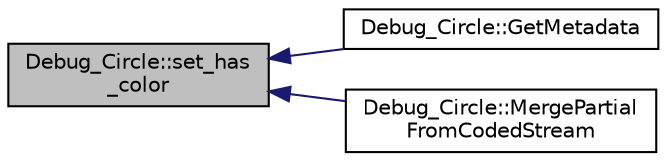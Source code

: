 digraph "Debug_Circle::set_has_color"
{
 // INTERACTIVE_SVG=YES
  edge [fontname="Helvetica",fontsize="10",labelfontname="Helvetica",labelfontsize="10"];
  node [fontname="Helvetica",fontsize="10",shape=record];
  rankdir="LR";
  Node1 [label="Debug_Circle::set_has\l_color",height=0.2,width=0.4,color="black", fillcolor="grey75", style="filled", fontcolor="black"];
  Node1 -> Node2 [dir="back",color="midnightblue",fontsize="10",style="solid",fontname="Helvetica"];
  Node2 [label="Debug_Circle::GetMetadata",height=0.2,width=0.4,color="black", fillcolor="white", style="filled",URL="$d0/d75/class_debug___circle.html#adf0406bb307c4d21ed30597940f3ae85"];
  Node1 -> Node3 [dir="back",color="midnightblue",fontsize="10",style="solid",fontname="Helvetica"];
  Node3 [label="Debug_Circle::MergePartial\lFromCodedStream",height=0.2,width=0.4,color="black", fillcolor="white", style="filled",URL="$d0/d75/class_debug___circle.html#a5b77b23a2597f12822b559fc5a4a4378"];
}
